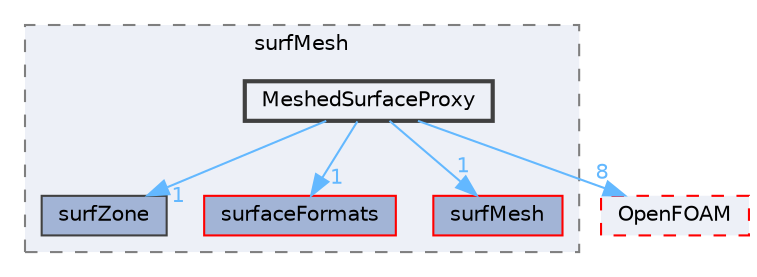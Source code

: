 digraph "src/surfMesh/MeshedSurfaceProxy"
{
 // LATEX_PDF_SIZE
  bgcolor="transparent";
  edge [fontname=Helvetica,fontsize=10,labelfontname=Helvetica,labelfontsize=10];
  node [fontname=Helvetica,fontsize=10,shape=box,height=0.2,width=0.4];
  compound=true
  subgraph clusterdir_0a88fe22feb23ce5f078a04a1df67721 {
    graph [ bgcolor="#edf0f7", pencolor="grey50", label="surfMesh", fontname=Helvetica,fontsize=10 style="filled,dashed", URL="dir_0a88fe22feb23ce5f078a04a1df67721.html",tooltip=""]
  dir_367e2591196b309d6036c64a18218666 [label="surfZone", fillcolor="#a2b4d6", color="grey25", style="filled", URL="dir_367e2591196b309d6036c64a18218666.html",tooltip=""];
  dir_3ad8f5f9808d8196d04eb1769c1a10a8 [label="surfaceFormats", fillcolor="#a2b4d6", color="red", style="filled", URL="dir_3ad8f5f9808d8196d04eb1769c1a10a8.html",tooltip=""];
  dir_e8a93c077ed83521fb6f866085887369 [label="surfMesh", fillcolor="#a2b4d6", color="red", style="filled", URL="dir_e8a93c077ed83521fb6f866085887369.html",tooltip=""];
  dir_b2d126e3ab79c2145c7a44de22e5f675 [label="MeshedSurfaceProxy", fillcolor="#edf0f7", color="grey25", style="filled,bold", URL="dir_b2d126e3ab79c2145c7a44de22e5f675.html",tooltip=""];
  }
  dir_c5473ff19b20e6ec4dfe5c310b3778a8 [label="OpenFOAM", fillcolor="#edf0f7", color="red", style="filled,dashed", URL="dir_c5473ff19b20e6ec4dfe5c310b3778a8.html",tooltip=""];
  dir_b2d126e3ab79c2145c7a44de22e5f675->dir_367e2591196b309d6036c64a18218666 [headlabel="1", labeldistance=1.5 headhref="dir_002367_003893.html" href="dir_002367_003893.html" color="steelblue1" fontcolor="steelblue1"];
  dir_b2d126e3ab79c2145c7a44de22e5f675->dir_3ad8f5f9808d8196d04eb1769c1a10a8 [headlabel="1", labeldistance=1.5 headhref="dir_002367_003841.html" href="dir_002367_003841.html" color="steelblue1" fontcolor="steelblue1"];
  dir_b2d126e3ab79c2145c7a44de22e5f675->dir_c5473ff19b20e6ec4dfe5c310b3778a8 [headlabel="8", labeldistance=1.5 headhref="dir_002367_002695.html" href="dir_002367_002695.html" color="steelblue1" fontcolor="steelblue1"];
  dir_b2d126e3ab79c2145c7a44de22e5f675->dir_e8a93c077ed83521fb6f866085887369 [headlabel="1", labeldistance=1.5 headhref="dir_002367_003892.html" href="dir_002367_003892.html" color="steelblue1" fontcolor="steelblue1"];
}
